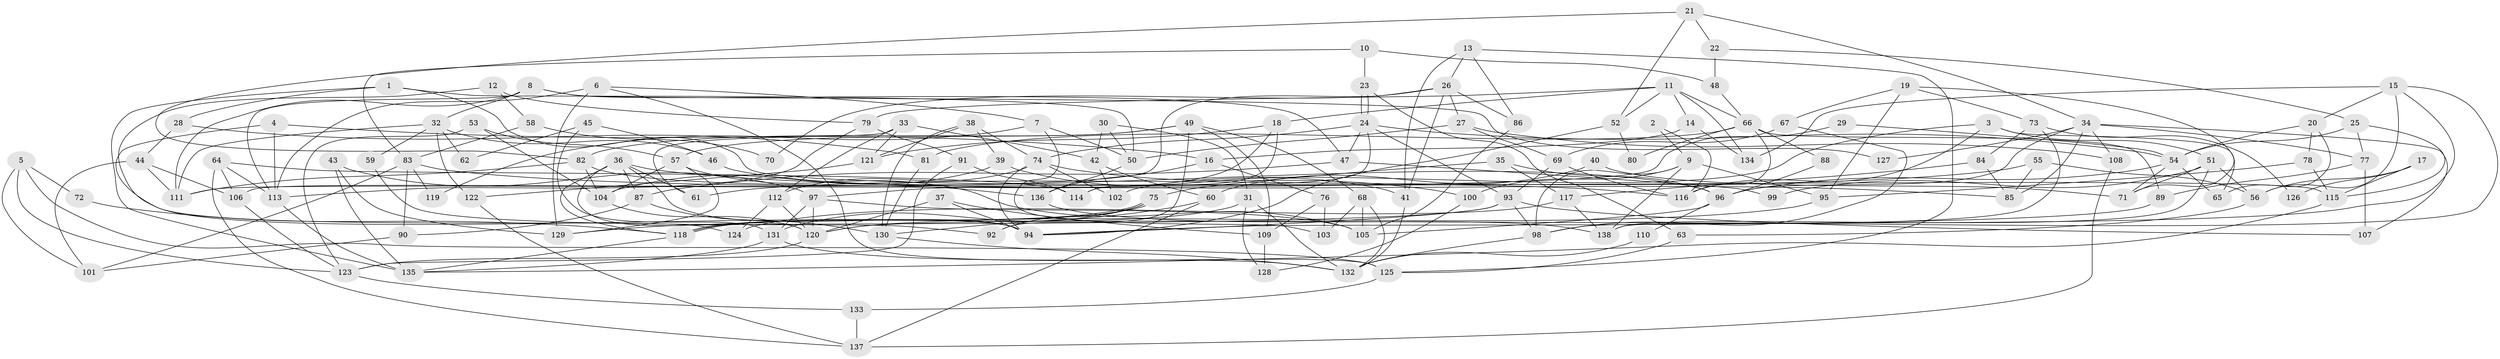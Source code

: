 // coarse degree distribution, {3: 0.2391304347826087, 2: 0.06521739130434782, 5: 0.2391304347826087, 4: 0.17391304347826086, 8: 0.07608695652173914, 10: 0.010869565217391304, 7: 0.06521739130434782, 6: 0.10869565217391304, 12: 0.021739130434782608}
// Generated by graph-tools (version 1.1) at 2025/41/03/06/25 10:41:56]
// undirected, 138 vertices, 276 edges
graph export_dot {
graph [start="1"]
  node [color=gray90,style=filled];
  1;
  2;
  3;
  4;
  5;
  6;
  7;
  8;
  9;
  10;
  11;
  12;
  13;
  14;
  15;
  16;
  17;
  18;
  19;
  20;
  21;
  22;
  23;
  24;
  25;
  26;
  27;
  28;
  29;
  30;
  31;
  32;
  33;
  34;
  35;
  36;
  37;
  38;
  39;
  40;
  41;
  42;
  43;
  44;
  45;
  46;
  47;
  48;
  49;
  50;
  51;
  52;
  53;
  54;
  55;
  56;
  57;
  58;
  59;
  60;
  61;
  62;
  63;
  64;
  65;
  66;
  67;
  68;
  69;
  70;
  71;
  72;
  73;
  74;
  75;
  76;
  77;
  78;
  79;
  80;
  81;
  82;
  83;
  84;
  85;
  86;
  87;
  88;
  89;
  90;
  91;
  92;
  93;
  94;
  95;
  96;
  97;
  98;
  99;
  100;
  101;
  102;
  103;
  104;
  105;
  106;
  107;
  108;
  109;
  110;
  111;
  112;
  113;
  114;
  115;
  116;
  117;
  118;
  119;
  120;
  121;
  122;
  123;
  124;
  125;
  126;
  127;
  128;
  129;
  130;
  131;
  132;
  133;
  134;
  135;
  136;
  137;
  138;
  1 -- 115;
  1 -- 135;
  1 -- 28;
  1 -- 50;
  2 -- 9;
  2 -- 116;
  3 -- 65;
  3 -- 102;
  3 -- 51;
  3 -- 116;
  4 -- 124;
  4 -- 113;
  4 -- 16;
  5 -- 101;
  5 -- 123;
  5 -- 72;
  5 -- 125;
  6 -- 129;
  6 -- 125;
  6 -- 7;
  6 -- 113;
  7 -- 50;
  7 -- 103;
  7 -- 119;
  8 -- 113;
  8 -- 111;
  8 -- 32;
  8 -- 47;
  8 -- 127;
  9 -- 95;
  9 -- 100;
  9 -- 98;
  9 -- 138;
  10 -- 83;
  10 -- 23;
  10 -- 48;
  11 -- 66;
  11 -- 134;
  11 -- 14;
  11 -- 18;
  11 -- 52;
  11 -- 79;
  12 -- 79;
  12 -- 94;
  12 -- 58;
  13 -- 125;
  13 -- 86;
  13 -- 26;
  13 -- 41;
  14 -- 16;
  14 -- 134;
  15 -- 138;
  15 -- 120;
  15 -- 20;
  15 -- 56;
  15 -- 134;
  16 -- 76;
  16 -- 136;
  17 -- 115;
  17 -- 56;
  17 -- 126;
  18 -- 97;
  18 -- 114;
  18 -- 121;
  19 -- 67;
  19 -- 71;
  19 -- 73;
  19 -- 95;
  20 -- 54;
  20 -- 65;
  20 -- 78;
  21 -- 82;
  21 -- 34;
  21 -- 22;
  21 -- 52;
  22 -- 25;
  22 -- 48;
  23 -- 63;
  23 -- 24;
  23 -- 24;
  24 -- 93;
  24 -- 47;
  24 -- 54;
  24 -- 74;
  24 -- 114;
  25 -- 77;
  25 -- 54;
  25 -- 115;
  26 -- 27;
  26 -- 41;
  26 -- 70;
  26 -- 86;
  26 -- 106;
  27 -- 50;
  27 -- 69;
  27 -- 108;
  28 -- 81;
  28 -- 44;
  29 -- 111;
  29 -- 54;
  30 -- 31;
  30 -- 50;
  30 -- 42;
  31 -- 132;
  31 -- 118;
  31 -- 128;
  32 -- 111;
  32 -- 46;
  32 -- 59;
  32 -- 62;
  32 -- 122;
  33 -- 112;
  33 -- 42;
  33 -- 61;
  33 -- 121;
  34 -- 108;
  34 -- 85;
  34 -- 77;
  34 -- 96;
  34 -- 107;
  34 -- 127;
  35 -- 96;
  35 -- 75;
  35 -- 117;
  36 -- 120;
  36 -- 94;
  36 -- 61;
  36 -- 85;
  36 -- 87;
  36 -- 118;
  37 -- 120;
  37 -- 94;
  37 -- 109;
  38 -- 39;
  38 -- 121;
  38 -- 74;
  38 -- 130;
  39 -- 41;
  39 -- 104;
  40 -- 71;
  40 -- 60;
  41 -- 132;
  42 -- 60;
  42 -- 102;
  43 -- 135;
  43 -- 129;
  43 -- 97;
  44 -- 106;
  44 -- 101;
  44 -- 111;
  45 -- 46;
  45 -- 131;
  45 -- 62;
  46 -- 96;
  47 -- 87;
  47 -- 99;
  48 -- 66;
  49 -- 82;
  49 -- 68;
  49 -- 57;
  49 -- 92;
  49 -- 109;
  50 -- 136;
  51 -- 138;
  51 -- 56;
  51 -- 71;
  51 -- 99;
  52 -- 80;
  52 -- 94;
  53 -- 123;
  53 -- 104;
  53 -- 57;
  54 -- 96;
  54 -- 65;
  54 -- 71;
  55 -- 61;
  55 -- 56;
  55 -- 85;
  56 -- 63;
  57 -- 104;
  57 -- 105;
  57 -- 129;
  58 -- 83;
  58 -- 70;
  59 -- 92;
  60 -- 130;
  60 -- 137;
  63 -- 125;
  64 -- 114;
  64 -- 113;
  64 -- 106;
  64 -- 137;
  66 -- 89;
  66 -- 80;
  66 -- 81;
  66 -- 88;
  66 -- 116;
  67 -- 98;
  67 -- 69;
  68 -- 105;
  68 -- 132;
  68 -- 103;
  69 -- 93;
  69 -- 116;
  72 -- 118;
  73 -- 98;
  73 -- 84;
  73 -- 126;
  74 -- 94;
  74 -- 100;
  74 -- 102;
  74 -- 112;
  75 -- 131;
  75 -- 118;
  75 -- 118;
  75 -- 92;
  76 -- 109;
  76 -- 103;
  77 -- 107;
  77 -- 89;
  78 -- 95;
  78 -- 115;
  79 -- 113;
  79 -- 91;
  81 -- 130;
  82 -- 104;
  82 -- 136;
  82 -- 111;
  83 -- 90;
  83 -- 116;
  83 -- 101;
  83 -- 119;
  84 -- 85;
  84 -- 117;
  86 -- 105;
  87 -- 90;
  87 -- 130;
  88 -- 96;
  89 -- 94;
  90 -- 101;
  91 -- 114;
  91 -- 123;
  93 -- 98;
  93 -- 94;
  93 -- 107;
  93 -- 129;
  95 -- 120;
  96 -- 105;
  96 -- 110;
  97 -- 131;
  97 -- 105;
  97 -- 120;
  98 -- 132;
  100 -- 128;
  104 -- 120;
  106 -- 123;
  108 -- 137;
  109 -- 128;
  110 -- 132;
  112 -- 120;
  112 -- 124;
  113 -- 135;
  115 -- 135;
  117 -- 124;
  117 -- 138;
  118 -- 135;
  120 -- 123;
  121 -- 122;
  122 -- 137;
  123 -- 133;
  125 -- 133;
  130 -- 132;
  131 -- 132;
  131 -- 135;
  133 -- 137;
  136 -- 138;
}
